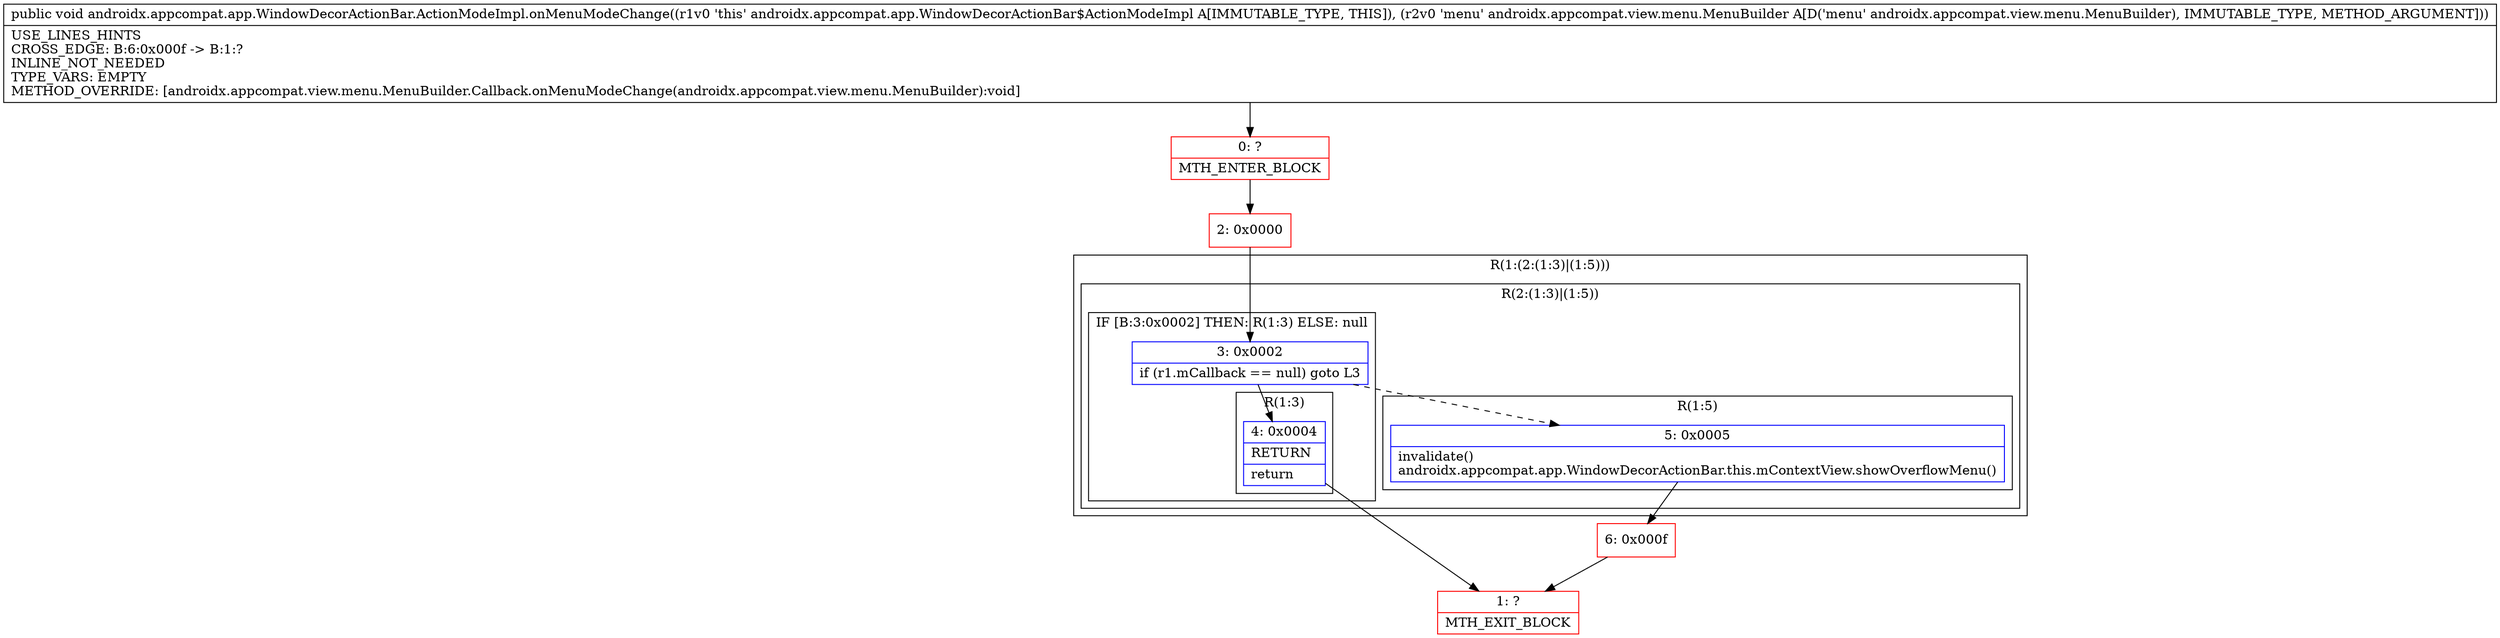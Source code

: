 digraph "CFG forandroidx.appcompat.app.WindowDecorActionBar.ActionModeImpl.onMenuModeChange(Landroidx\/appcompat\/view\/menu\/MenuBuilder;)V" {
subgraph cluster_Region_392515807 {
label = "R(1:(2:(1:3)|(1:5)))";
node [shape=record,color=blue];
subgraph cluster_Region_1178253483 {
label = "R(2:(1:3)|(1:5))";
node [shape=record,color=blue];
subgraph cluster_IfRegion_1812053569 {
label = "IF [B:3:0x0002] THEN: R(1:3) ELSE: null";
node [shape=record,color=blue];
Node_3 [shape=record,label="{3\:\ 0x0002|if (r1.mCallback == null) goto L3\l}"];
subgraph cluster_Region_1992483051 {
label = "R(1:3)";
node [shape=record,color=blue];
Node_4 [shape=record,label="{4\:\ 0x0004|RETURN\l|return\l}"];
}
}
subgraph cluster_Region_1268557124 {
label = "R(1:5)";
node [shape=record,color=blue];
Node_5 [shape=record,label="{5\:\ 0x0005|invalidate()\landroidx.appcompat.app.WindowDecorActionBar.this.mContextView.showOverflowMenu()\l}"];
}
}
}
Node_0 [shape=record,color=red,label="{0\:\ ?|MTH_ENTER_BLOCK\l}"];
Node_2 [shape=record,color=red,label="{2\:\ 0x0000}"];
Node_1 [shape=record,color=red,label="{1\:\ ?|MTH_EXIT_BLOCK\l}"];
Node_6 [shape=record,color=red,label="{6\:\ 0x000f}"];
MethodNode[shape=record,label="{public void androidx.appcompat.app.WindowDecorActionBar.ActionModeImpl.onMenuModeChange((r1v0 'this' androidx.appcompat.app.WindowDecorActionBar$ActionModeImpl A[IMMUTABLE_TYPE, THIS]), (r2v0 'menu' androidx.appcompat.view.menu.MenuBuilder A[D('menu' androidx.appcompat.view.menu.MenuBuilder), IMMUTABLE_TYPE, METHOD_ARGUMENT]))  | USE_LINES_HINTS\lCROSS_EDGE: B:6:0x000f \-\> B:1:?\lINLINE_NOT_NEEDED\lTYPE_VARS: EMPTY\lMETHOD_OVERRIDE: [androidx.appcompat.view.menu.MenuBuilder.Callback.onMenuModeChange(androidx.appcompat.view.menu.MenuBuilder):void]\l}"];
MethodNode -> Node_0;Node_3 -> Node_4;
Node_3 -> Node_5[style=dashed];
Node_4 -> Node_1;
Node_5 -> Node_6;
Node_0 -> Node_2;
Node_2 -> Node_3;
Node_6 -> Node_1;
}

